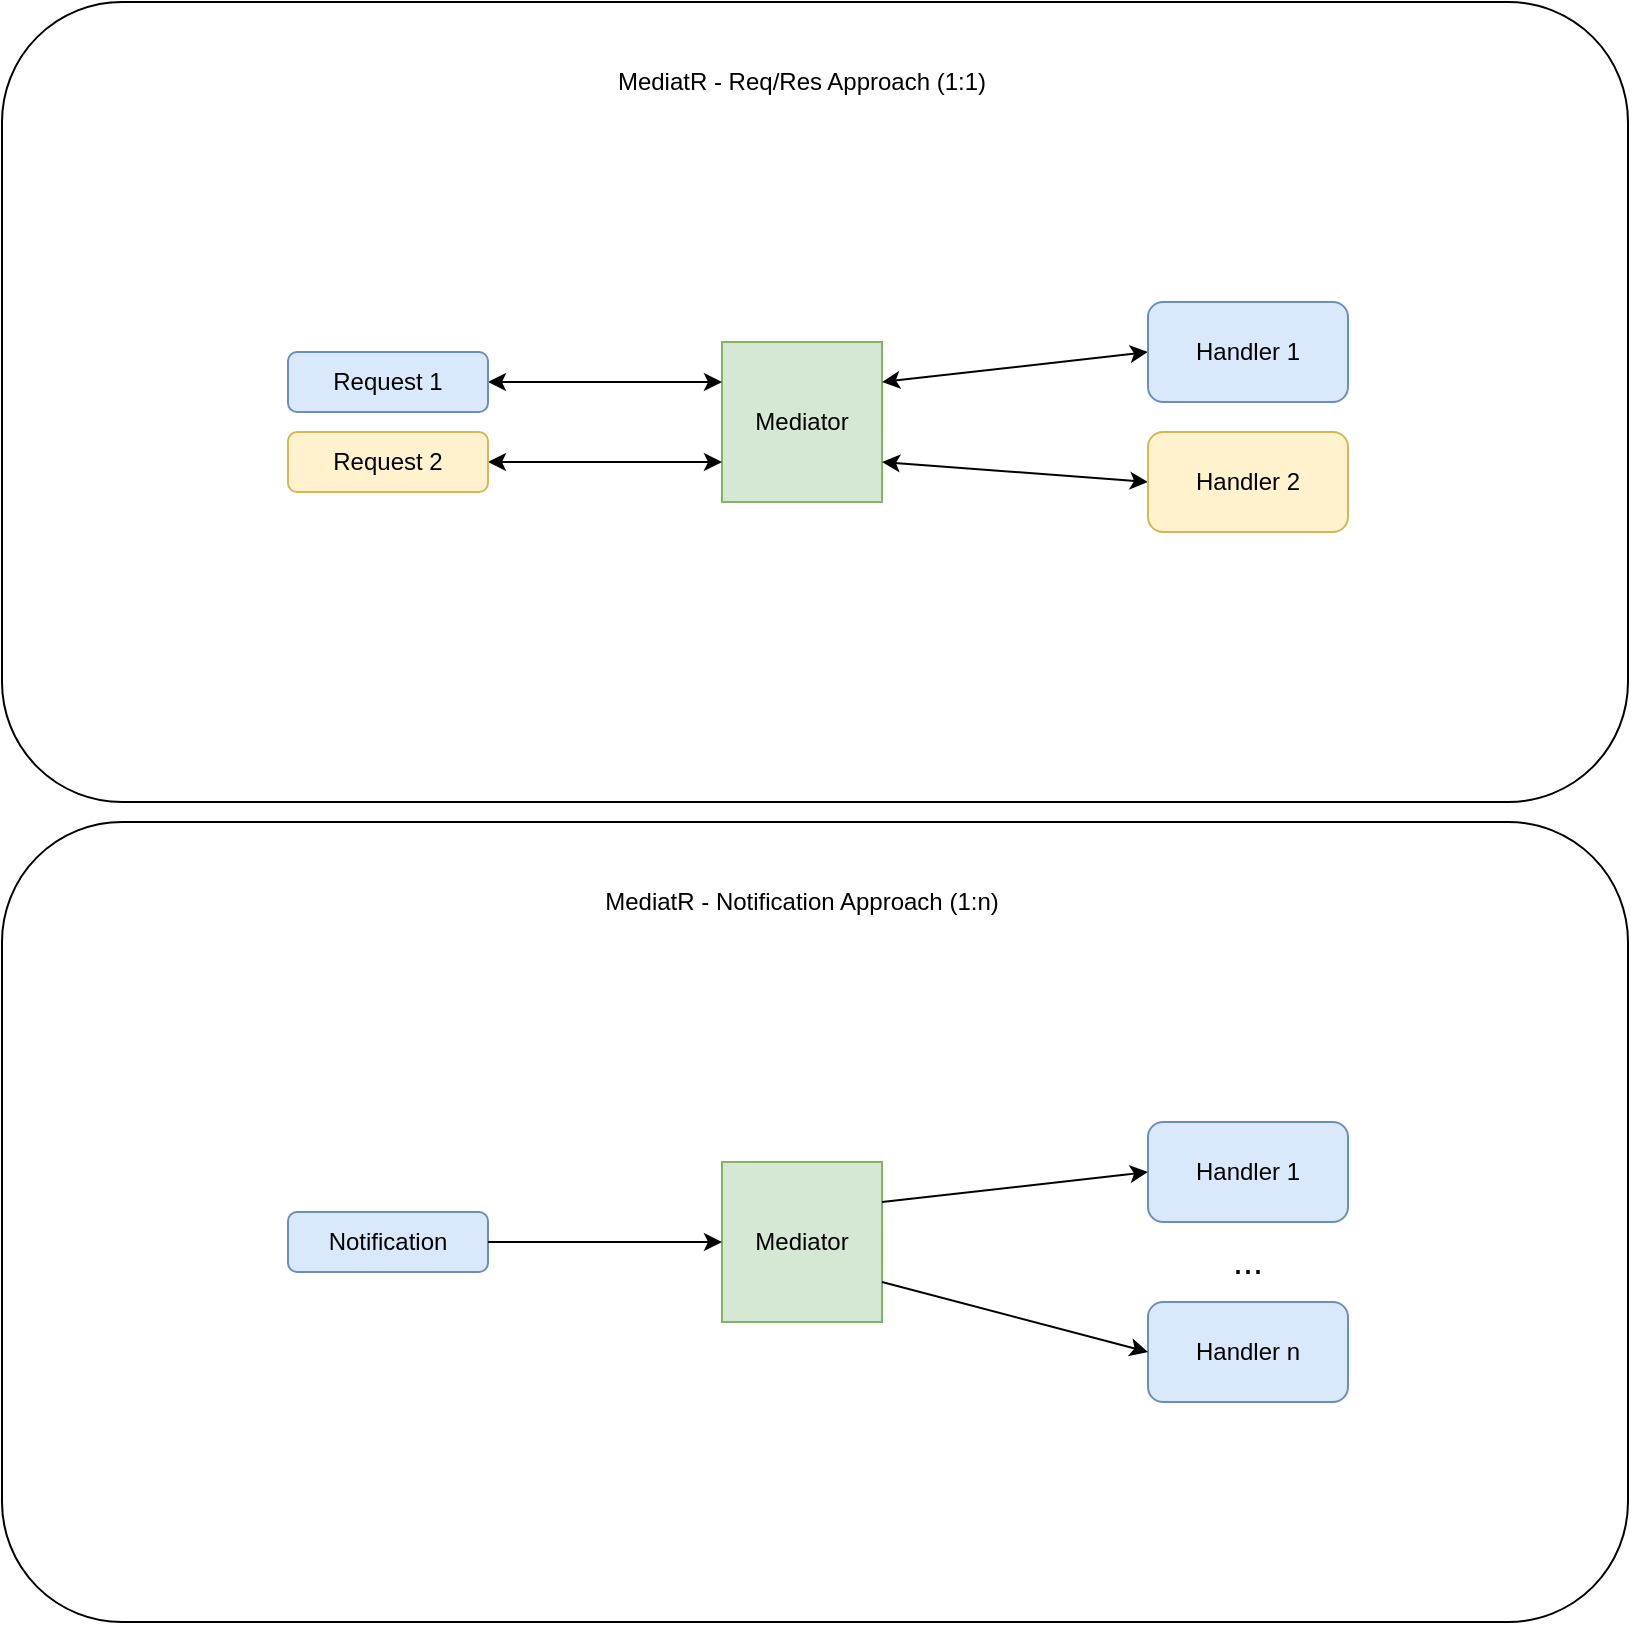<mxfile version="12.1.0" type="device" pages="3"><diagram id="bJaqmxVpxaa1HvFQX0fY" name="MediatR"><mxGraphModel dx="1072" dy="912" grid="1" gridSize="10" guides="1" tooltips="1" connect="1" arrows="1" fold="1" page="1" pageScale="1" pageWidth="827" pageHeight="1169" math="0" shadow="0"><root><mxCell id="PgcJBR5GSu4EmQ-87XU2-0"/><mxCell id="PgcJBR5GSu4EmQ-87XU2-1" parent="PgcJBR5GSu4EmQ-87XU2-0"/><mxCell id="CV_LKUF0H7SwWj8OFHlJ-0" value="" style="rounded=1;whiteSpace=wrap;html=1;" parent="PgcJBR5GSu4EmQ-87XU2-1" vertex="1"><mxGeometry x="7" y="10" width="813" height="400" as="geometry"/></mxCell><mxCell id="CV_LKUF0H7SwWj8OFHlJ-5" value="MediatR - Req/Res Approach (1:1)" style="text;html=1;strokeColor=none;fillColor=none;align=center;verticalAlign=middle;whiteSpace=wrap;rounded=0;" parent="PgcJBR5GSu4EmQ-87XU2-1" vertex="1"><mxGeometry x="227" y="40" width="360" height="20" as="geometry"/></mxCell><mxCell id="CV_LKUF0H7SwWj8OFHlJ-6" value="Mediator" style="whiteSpace=wrap;html=1;aspect=fixed;fillColor=#d5e8d4;strokeColor=#82b366;" parent="PgcJBR5GSu4EmQ-87XU2-1" vertex="1"><mxGeometry x="367" y="180" width="80" height="80" as="geometry"/></mxCell><mxCell id="CV_LKUF0H7SwWj8OFHlJ-7" value="" style="endArrow=classic;startArrow=classic;html=1;exitX=1;exitY=0.5;exitDx=0;exitDy=0;entryX=0;entryY=0.25;entryDx=0;entryDy=0;" parent="PgcJBR5GSu4EmQ-87XU2-1" source="CV_LKUF0H7SwWj8OFHlJ-14" target="CV_LKUF0H7SwWj8OFHlJ-6" edge="1"><mxGeometry width="50" height="50" relative="1" as="geometry"><mxPoint x="307" y="130" as="sourcePoint"/><mxPoint x="417" y="80" as="targetPoint"/></mxGeometry></mxCell><mxCell id="CV_LKUF0H7SwWj8OFHlJ-8" value="" style="endArrow=classic;startArrow=classic;html=1;exitX=1;exitY=0.5;exitDx=0;exitDy=0;entryX=0;entryY=0.75;entryDx=0;entryDy=0;" parent="PgcJBR5GSu4EmQ-87XU2-1" source="CV_LKUF0H7SwWj8OFHlJ-13" target="CV_LKUF0H7SwWj8OFHlJ-6" edge="1"><mxGeometry width="50" height="50" relative="1" as="geometry"><mxPoint x="307" y="280" as="sourcePoint"/><mxPoint x="377" y="190" as="targetPoint"/></mxGeometry></mxCell><mxCell id="CV_LKUF0H7SwWj8OFHlJ-9" value="" style="endArrow=classic;startArrow=classic;html=1;exitX=0;exitY=0.5;exitDx=0;exitDy=0;entryX=1;entryY=0.25;entryDx=0;entryDy=0;" parent="PgcJBR5GSu4EmQ-87XU2-1" source="CV_LKUF0H7SwWj8OFHlJ-16" target="CV_LKUF0H7SwWj8OFHlJ-6" edge="1"><mxGeometry width="50" height="50" relative="1" as="geometry"><mxPoint x="507" y="130" as="sourcePoint"/><mxPoint x="377" y="230" as="targetPoint"/></mxGeometry></mxCell><mxCell id="CV_LKUF0H7SwWj8OFHlJ-10" value="" style="endArrow=classic;startArrow=classic;html=1;exitX=1;exitY=0.75;exitDx=0;exitDy=0;entryX=0;entryY=0.5;entryDx=0;entryDy=0;" parent="PgcJBR5GSu4EmQ-87XU2-1" source="CV_LKUF0H7SwWj8OFHlJ-6" target="CV_LKUF0H7SwWj8OFHlJ-17" edge="1"><mxGeometry width="50" height="50" relative="1" as="geometry"><mxPoint x="327" y="150" as="sourcePoint"/><mxPoint x="507" y="280" as="targetPoint"/></mxGeometry></mxCell><mxCell id="CV_LKUF0H7SwWj8OFHlJ-13" value="Request 2" style="rounded=1;whiteSpace=wrap;html=1;fillColor=#fff2cc;strokeColor=#d6b656;" parent="PgcJBR5GSu4EmQ-87XU2-1" vertex="1"><mxGeometry x="150" y="225" width="100" height="30" as="geometry"/></mxCell><mxCell id="CV_LKUF0H7SwWj8OFHlJ-14" value="Request 1" style="rounded=1;whiteSpace=wrap;html=1;fillColor=#dae8fc;strokeColor=#6c8ebf;" parent="PgcJBR5GSu4EmQ-87XU2-1" vertex="1"><mxGeometry x="150" y="185" width="100" height="30" as="geometry"/></mxCell><mxCell id="CV_LKUF0H7SwWj8OFHlJ-16" value="Handler 1" style="rounded=1;whiteSpace=wrap;html=1;fillColor=#dae8fc;strokeColor=#6c8ebf;" parent="PgcJBR5GSu4EmQ-87XU2-1" vertex="1"><mxGeometry x="580" y="160" width="100" height="50" as="geometry"/></mxCell><mxCell id="CV_LKUF0H7SwWj8OFHlJ-17" value="Handler 2" style="rounded=1;whiteSpace=wrap;html=1;fillColor=#fff2cc;strokeColor=#d6b656;" parent="PgcJBR5GSu4EmQ-87XU2-1" vertex="1"><mxGeometry x="580" y="225" width="100" height="50" as="geometry"/></mxCell><mxCell id="CV_LKUF0H7SwWj8OFHlJ-18" value="" style="rounded=1;whiteSpace=wrap;html=1;" parent="PgcJBR5GSu4EmQ-87XU2-1" vertex="1"><mxGeometry x="7" y="420" width="813" height="400" as="geometry"/></mxCell><mxCell id="CV_LKUF0H7SwWj8OFHlJ-19" value="MediatR - Notification Approach (1:n)" style="text;html=1;strokeColor=none;fillColor=none;align=center;verticalAlign=middle;whiteSpace=wrap;rounded=0;" parent="PgcJBR5GSu4EmQ-87XU2-1" vertex="1"><mxGeometry x="227" y="450" width="360" height="20" as="geometry"/></mxCell><mxCell id="CV_LKUF0H7SwWj8OFHlJ-20" value="Mediator" style="whiteSpace=wrap;html=1;aspect=fixed;fillColor=#d5e8d4;strokeColor=#82b366;" parent="PgcJBR5GSu4EmQ-87XU2-1" vertex="1"><mxGeometry x="367" y="590" width="80" height="80" as="geometry"/></mxCell><mxCell id="CV_LKUF0H7SwWj8OFHlJ-26" value="Notification" style="rounded=1;whiteSpace=wrap;html=1;fillColor=#dae8fc;strokeColor=#6c8ebf;" parent="PgcJBR5GSu4EmQ-87XU2-1" vertex="1"><mxGeometry x="150" y="615" width="100" height="30" as="geometry"/></mxCell><mxCell id="CV_LKUF0H7SwWj8OFHlJ-27" value="Handler 1" style="rounded=1;whiteSpace=wrap;html=1;fillColor=#dae8fc;strokeColor=#6c8ebf;" parent="PgcJBR5GSu4EmQ-87XU2-1" vertex="1"><mxGeometry x="580" y="570" width="100" height="50" as="geometry"/></mxCell><mxCell id="CV_LKUF0H7SwWj8OFHlJ-29" value="" style="endArrow=classic;html=1;exitX=1;exitY=0.5;exitDx=0;exitDy=0;" parent="PgcJBR5GSu4EmQ-87XU2-1" source="CV_LKUF0H7SwWj8OFHlJ-26" target="CV_LKUF0H7SwWj8OFHlJ-20" edge="1"><mxGeometry width="50" height="50" relative="1" as="geometry"><mxPoint x="320" y="770" as="sourcePoint"/><mxPoint x="370" y="720" as="targetPoint"/></mxGeometry></mxCell><mxCell id="CV_LKUF0H7SwWj8OFHlJ-30" value="Handler n" style="rounded=1;whiteSpace=wrap;html=1;fillColor=#dae8fc;strokeColor=#6c8ebf;" parent="PgcJBR5GSu4EmQ-87XU2-1" vertex="1"><mxGeometry x="580" y="660" width="100" height="50" as="geometry"/></mxCell><mxCell id="CV_LKUF0H7SwWj8OFHlJ-31" value="" style="endArrow=classic;html=1;exitX=1;exitY=0.25;exitDx=0;exitDy=0;entryX=0;entryY=0.5;entryDx=0;entryDy=0;" parent="PgcJBR5GSu4EmQ-87XU2-1" source="CV_LKUF0H7SwWj8OFHlJ-20" target="CV_LKUF0H7SwWj8OFHlJ-27" edge="1"><mxGeometry width="50" height="50" relative="1" as="geometry"><mxPoint x="500" y="630" as="sourcePoint"/><mxPoint x="550" y="580" as="targetPoint"/></mxGeometry></mxCell><mxCell id="CV_LKUF0H7SwWj8OFHlJ-32" value="" style="endArrow=classic;html=1;exitX=1;exitY=0.75;exitDx=0;exitDy=0;entryX=0;entryY=0.5;entryDx=0;entryDy=0;" parent="PgcJBR5GSu4EmQ-87XU2-1" source="CV_LKUF0H7SwWj8OFHlJ-20" target="CV_LKUF0H7SwWj8OFHlJ-30" edge="1"><mxGeometry width="50" height="50" relative="1" as="geometry"><mxPoint x="510" y="730" as="sourcePoint"/><mxPoint x="560" y="680" as="targetPoint"/></mxGeometry></mxCell><mxCell id="CV_LKUF0H7SwWj8OFHlJ-33" value="..." style="text;html=1;strokeColor=none;fillColor=none;align=center;verticalAlign=middle;whiteSpace=wrap;rounded=0;direction=west;fontSize=18;" parent="PgcJBR5GSu4EmQ-87XU2-1" vertex="1"><mxGeometry x="610" y="630" width="40" height="20" as="geometry"/></mxCell></root></mxGraphModel></diagram><diagram id="6sz9748wgbkMnslXgsjj" name="CQRS"><mxGraphModel dx="1072" dy="912" grid="1" gridSize="10" guides="1" tooltips="1" connect="1" arrows="1" fold="1" page="1" pageScale="1" pageWidth="850" pageHeight="1100" math="0" shadow="0"><root><mxCell id="8OegD9gZMU4HjzrAsJLX-0"/><mxCell id="8OegD9gZMU4HjzrAsJLX-1" parent="8OegD9gZMU4HjzrAsJLX-0"/><mxCell id="51HFIcuTteUyWyMBHi11-9" value="Controller" style="rounded=0;whiteSpace=wrap;html=1;fontSize=12;labelPosition=center;verticalLabelPosition=top;align=center;verticalAlign=bottom;" parent="8OegD9gZMU4HjzrAsJLX-1" vertex="1"><mxGeometry x="60" y="550" width="430" height="220" as="geometry"/></mxCell><mxCell id="8OegD9gZMU4HjzrAsJLX-4" value="Application" style="whiteSpace=wrap;html=1;aspect=fixed;labelPosition=center;verticalLabelPosition=top;align=center;verticalAlign=bottom;fontSize=14;" parent="8OegD9gZMU4HjzrAsJLX-1" vertex="1"><mxGeometry x="260" y="100" width="340" height="340" as="geometry"/></mxCell><mxCell id="8OegD9gZMU4HjzrAsJLX-5" value="DB" style="shape=cylinder;whiteSpace=wrap;html=1;boundedLbl=1;backgroundOutline=1;fillColor=#dae8fc;strokeColor=#6c8ebf;" parent="8OegD9gZMU4HjzrAsJLX-1" vertex="1"><mxGeometry x="720" y="200" width="60" height="120" as="geometry"/></mxCell><mxCell id="8OegD9gZMU4HjzrAsJLX-6" value="Domain" style="rounded=0;whiteSpace=wrap;html=1;labelPosition=center;verticalLabelPosition=top;align=center;verticalAlign=bottom;fillColor=#d5e8d4;strokeColor=#82b366;fontSize=14;" parent="8OegD9gZMU4HjzrAsJLX-1" vertex="1"><mxGeometry x="280" y="130" width="120" height="280" as="geometry"/></mxCell><mxCell id="8OegD9gZMU4HjzrAsJLX-7" value="DAL" style="rounded=0;whiteSpace=wrap;html=1;fillColor=#dae8fc;strokeColor=#6c8ebf;" parent="8OegD9gZMU4HjzrAsJLX-1" vertex="1"><mxGeometry x="440" y="300" width="120" height="60" as="geometry"/></mxCell><mxCell id="8OegD9gZMU4HjzrAsJLX-11" value="" style="endArrow=classic;html=1;exitX=1;exitY=0.5;exitDx=0;exitDy=0;entryX=0;entryY=0.5;entryDx=0;entryDy=0;" parent="8OegD9gZMU4HjzrAsJLX-1" source="8OegD9gZMU4HjzrAsJLX-7" target="8OegD9gZMU4HjzrAsJLX-5" edge="1"><mxGeometry width="50" height="50" relative="1" as="geometry"><mxPoint x="600" y="305" as="sourcePoint"/><mxPoint x="650" y="255" as="targetPoint"/></mxGeometry></mxCell><mxCell id="h5KNiIyJ8UD_Mw8keYyh-1" value="Controller" style="rounded=0;whiteSpace=wrap;html=1;fillColor=#ffe6cc;strokeColor=#d79b00;labelPosition=center;verticalLabelPosition=top;align=center;verticalAlign=bottom;fontSize=14;" parent="8OegD9gZMU4HjzrAsJLX-1" vertex="1"><mxGeometry x="20" y="185" width="120" height="170" as="geometry"/></mxCell><mxCell id="h5KNiIyJ8UD_Mw8keYyh-2" value="GET" style="text;html=1;strokeColor=none;fillColor=none;align=center;verticalAlign=middle;whiteSpace=wrap;rounded=0;" parent="8OegD9gZMU4HjzrAsJLX-1" vertex="1"><mxGeometry x="60" y="200" width="40" height="20" as="geometry"/></mxCell><mxCell id="h5KNiIyJ8UD_Mw8keYyh-3" value="HEAD" style="text;html=1;strokeColor=none;fillColor=none;align=center;verticalAlign=middle;whiteSpace=wrap;rounded=0;" parent="8OegD9gZMU4HjzrAsJLX-1" vertex="1"><mxGeometry x="60" y="230" width="40" height="20" as="geometry"/></mxCell><mxCell id="h5KNiIyJ8UD_Mw8keYyh-4" value="POST" style="text;html=1;strokeColor=none;fillColor=none;align=center;verticalAlign=middle;whiteSpace=wrap;rounded=0;" parent="8OegD9gZMU4HjzrAsJLX-1" vertex="1"><mxGeometry x="60" y="280" width="40" height="20" as="geometry"/></mxCell><mxCell id="h5KNiIyJ8UD_Mw8keYyh-5" value="PUT" style="text;html=1;strokeColor=none;fillColor=none;align=center;verticalAlign=middle;whiteSpace=wrap;rounded=0;" parent="8OegD9gZMU4HjzrAsJLX-1" vertex="1"><mxGeometry x="60" y="300" width="40" height="20" as="geometry"/></mxCell><mxCell id="h5KNiIyJ8UD_Mw8keYyh-6" value="DELETE" style="text;html=1;strokeColor=none;fillColor=none;align=center;verticalAlign=middle;whiteSpace=wrap;rounded=0;direction=west;" parent="8OegD9gZMU4HjzrAsJLX-1" vertex="1"><mxGeometry x="60" y="320" width="40" height="20" as="geometry"/></mxCell><mxCell id="h5KNiIyJ8UD_Mw8keYyh-10" value="" style="endArrow=none;html=1;exitX=0;exitY=0.5;exitDx=0;exitDy=0;entryX=0;entryY=0.5;entryDx=0;entryDy=0;" parent="8OegD9gZMU4HjzrAsJLX-1" source="h5KNiIyJ8UD_Mw8keYyh-1" target="8OegD9gZMU4HjzrAsJLX-4" edge="1"><mxGeometry width="50" height="50" relative="1" as="geometry"><mxPoint x="60" y="290" as="sourcePoint"/><mxPoint x="110" y="240" as="targetPoint"/></mxGeometry></mxCell><mxCell id="h5KNiIyJ8UD_Mw8keYyh-11" value="Query" style="text;html=1;strokeColor=none;fillColor=none;align=center;verticalAlign=middle;whiteSpace=wrap;rounded=0;fontSize=16;" parent="8OegD9gZMU4HjzrAsJLX-1" vertex="1"><mxGeometry x="180" y="215" width="40" height="20" as="geometry"/></mxCell><mxCell id="h5KNiIyJ8UD_Mw8keYyh-12" value="Command" style="text;html=1;strokeColor=none;fillColor=none;align=center;verticalAlign=middle;whiteSpace=wrap;rounded=0;fontSize=16;" parent="8OegD9gZMU4HjzrAsJLX-1" vertex="1"><mxGeometry x="180" y="305" width="40" height="20" as="geometry"/></mxCell><mxCell id="h5KNiIyJ8UD_Mw8keYyh-13" value="Query&lt;br&gt;model" style="rounded=0;whiteSpace=wrap;html=1;fontSize=16;" parent="8OegD9gZMU4HjzrAsJLX-1" vertex="1"><mxGeometry x="290" y="160" width="100" height="60" as="geometry"/></mxCell><mxCell id="h5KNiIyJ8UD_Mw8keYyh-14" value="Command&lt;br&gt;model" style="rounded=0;whiteSpace=wrap;html=1;fontSize=16;" parent="8OegD9gZMU4HjzrAsJLX-1" vertex="1"><mxGeometry x="290" y="300" width="100" height="60" as="geometry"/></mxCell><mxCell id="h5KNiIyJ8UD_Mw8keYyh-15" value="Quering&lt;br&gt;DAL" style="rounded=0;whiteSpace=wrap;html=1;fillColor=#dae8fc;strokeColor=#6c8ebf;" parent="8OegD9gZMU4HjzrAsJLX-1" vertex="1"><mxGeometry x="440" y="160" width="120" height="60" as="geometry"/></mxCell><mxCell id="h5KNiIyJ8UD_Mw8keYyh-18" value="" style="endArrow=classic;html=1;fontSize=14;" parent="8OegD9gZMU4HjzrAsJLX-1" edge="1"><mxGeometry width="50" height="50" relative="1" as="geometry"><mxPoint x="160" y="260" as="sourcePoint"/><mxPoint x="160" y="190" as="targetPoint"/></mxGeometry></mxCell><mxCell id="h5KNiIyJ8UD_Mw8keYyh-19" value="" style="endArrow=classic;html=1;fontSize=14;" parent="8OegD9gZMU4HjzrAsJLX-1" edge="1"><mxGeometry width="50" height="50" relative="1" as="geometry"><mxPoint x="160" y="280" as="sourcePoint"/><mxPoint x="160" y="350" as="targetPoint"/></mxGeometry></mxCell><mxCell id="h5KNiIyJ8UD_Mw8keYyh-20" value="" style="endArrow=classic;html=1;fontSize=14;exitX=1;exitY=0.25;exitDx=0;exitDy=0;entryX=0;entryY=0.383;entryDx=0;entryDy=0;entryPerimeter=0;" parent="8OegD9gZMU4HjzrAsJLX-1" source="h5KNiIyJ8UD_Mw8keYyh-1" target="h5KNiIyJ8UD_Mw8keYyh-13" edge="1"><mxGeometry width="50" height="50" relative="1" as="geometry"><mxPoint x="140" y="100" as="sourcePoint"/><mxPoint x="190" y="50" as="targetPoint"/></mxGeometry></mxCell><mxCell id="h5KNiIyJ8UD_Mw8keYyh-21" value="" style="endArrow=classic;html=1;fontSize=14;exitX=1;exitY=0.75;exitDx=0;exitDy=0;entryX=0;entryY=0.75;entryDx=0;entryDy=0;" parent="8OegD9gZMU4HjzrAsJLX-1" source="h5KNiIyJ8UD_Mw8keYyh-1" target="h5KNiIyJ8UD_Mw8keYyh-14" edge="1"><mxGeometry width="50" height="50" relative="1" as="geometry"><mxPoint x="170" y="440" as="sourcePoint"/><mxPoint x="220" y="390" as="targetPoint"/></mxGeometry></mxCell><mxCell id="h5KNiIyJ8UD_Mw8keYyh-22" value="" style="endArrow=classic;html=1;fontSize=14;exitX=1;exitY=0.5;exitDx=0;exitDy=0;entryX=0;entryY=0.5;entryDx=0;entryDy=0;" parent="8OegD9gZMU4HjzrAsJLX-1" source="h5KNiIyJ8UD_Mw8keYyh-13" target="h5KNiIyJ8UD_Mw8keYyh-15" edge="1"><mxGeometry width="50" height="50" relative="1" as="geometry"><mxPoint x="430" y="270" as="sourcePoint"/><mxPoint x="480" y="220" as="targetPoint"/></mxGeometry></mxCell><mxCell id="h5KNiIyJ8UD_Mw8keYyh-24" value="" style="endArrow=classic;html=1;fontSize=14;exitX=1;exitY=0.5;exitDx=0;exitDy=0;entryX=0;entryY=0.5;entryDx=0;entryDy=0;" parent="8OegD9gZMU4HjzrAsJLX-1" source="h5KNiIyJ8UD_Mw8keYyh-14" target="8OegD9gZMU4HjzrAsJLX-7" edge="1"><mxGeometry width="50" height="50" relative="1" as="geometry"><mxPoint x="490" y="620" as="sourcePoint"/><mxPoint x="540" y="570" as="targetPoint"/></mxGeometry></mxCell><mxCell id="h5KNiIyJ8UD_Mw8keYyh-25" value="could be read only" style="endArrow=classic;html=1;fontSize=12;exitX=1;exitY=0.5;exitDx=0;exitDy=0;" parent="8OegD9gZMU4HjzrAsJLX-1" source="h5KNiIyJ8UD_Mw8keYyh-15" edge="1"><mxGeometry width="50" height="50" relative="1" as="geometry"><mxPoint x="600" y="240" as="sourcePoint"/><mxPoint x="720" y="260" as="targetPoint"/></mxGeometry></mxCell><mxCell id="h5KNiIyJ8UD_Mw8keYyh-26" value="WebApi with CQRS" style="text;html=1;strokeColor=none;fillColor=none;align=center;verticalAlign=middle;whiteSpace=wrap;rounded=0;fontSize=18;" parent="8OegD9gZMU4HjzrAsJLX-1" vertex="1"><mxGeometry y="20" width="840" height="20" as="geometry"/></mxCell><mxCell id="h5KNiIyJ8UD_Mw8keYyh-27" value="POST" style="text;html=1;strokeColor=none;fillColor=none;align=center;verticalAlign=middle;whiteSpace=wrap;rounded=0;fontSize=18;" parent="8OegD9gZMU4HjzrAsJLX-1" vertex="1"><mxGeometry x="80" y="685" width="40" height="20" as="geometry"/></mxCell><mxCell id="h5KNiIyJ8UD_Mw8keYyh-30" value="GET" style="text;html=1;strokeColor=none;fillColor=none;align=center;verticalAlign=middle;whiteSpace=wrap;rounded=0;fontSize=18;" parent="8OegD9gZMU4HjzrAsJLX-1" vertex="1"><mxGeometry x="80" y="635" width="40" height="20" as="geometry"/></mxCell><mxCell id="h5KNiIyJ8UD_Mw8keYyh-38" style="edgeStyle=orthogonalEdgeStyle;rounded=0;orthogonalLoop=1;jettySize=auto;html=1;entryX=0;entryY=0.75;entryDx=0;entryDy=0;fontSize=18;" parent="8OegD9gZMU4HjzrAsJLX-1" source="h5KNiIyJ8UD_Mw8keYyh-32" target="h5KNiIyJ8UD_Mw8keYyh-37" edge="1"><mxGeometry relative="1" as="geometry"/></mxCell><mxCell id="h5KNiIyJ8UD_Mw8keYyh-32" value="Command" style="text;html=1;strokeColor=none;fillColor=none;align=center;verticalAlign=middle;whiteSpace=wrap;rounded=0;fontSize=18;" parent="8OegD9gZMU4HjzrAsJLX-1" vertex="1"><mxGeometry x="200" y="685" width="110" height="20" as="geometry"/></mxCell><mxCell id="h5KNiIyJ8UD_Mw8keYyh-34" value="" style="endArrow=classic;html=1;fontSize=18;" parent="8OegD9gZMU4HjzrAsJLX-1" edge="1"><mxGeometry width="50" height="50" relative="1" as="geometry"><mxPoint x="130" y="645" as="sourcePoint"/><mxPoint x="200" y="645" as="targetPoint"/></mxGeometry></mxCell><mxCell id="h5KNiIyJ8UD_Mw8keYyh-35" value="" style="endArrow=classic;html=1;fontSize=18;" parent="8OegD9gZMU4HjzrAsJLX-1" edge="1"><mxGeometry width="50" height="50" relative="1" as="geometry"><mxPoint x="130" y="694" as="sourcePoint"/><mxPoint x="200" y="694" as="targetPoint"/></mxGeometry></mxCell><mxCell id="51HFIcuTteUyWyMBHi11-2" style="edgeStyle=orthogonalEdgeStyle;rounded=0;orthogonalLoop=1;jettySize=auto;html=1;fontSize=18;exitX=1;exitY=0.25;exitDx=0;exitDy=0;" parent="8OegD9gZMU4HjzrAsJLX-1" source="h5KNiIyJ8UD_Mw8keYyh-37" target="51HFIcuTteUyWyMBHi11-0" edge="1"><mxGeometry relative="1" as="geometry"/></mxCell><mxCell id="51HFIcuTteUyWyMBHi11-3" style="edgeStyle=orthogonalEdgeStyle;rounded=0;orthogonalLoop=1;jettySize=auto;html=1;fontSize=18;exitX=1;exitY=0.75;exitDx=0;exitDy=0;" parent="8OegD9gZMU4HjzrAsJLX-1" source="h5KNiIyJ8UD_Mw8keYyh-37" target="51HFIcuTteUyWyMBHi11-1" edge="1"><mxGeometry relative="1" as="geometry"/></mxCell><mxCell id="h5KNiIyJ8UD_Mw8keYyh-37" value="Mediator" style="whiteSpace=wrap;html=1;aspect=fixed;fontSize=18;fillColor=#d5e8d4;strokeColor=#82b366;" parent="8OegD9gZMU4HjzrAsJLX-1" vertex="1"><mxGeometry x="390" y="625" width="80" height="80" as="geometry"/></mxCell><mxCell id="h5KNiIyJ8UD_Mw8keYyh-43" style="edgeStyle=orthogonalEdgeStyle;rounded=0;orthogonalLoop=1;jettySize=auto;html=1;entryX=0;entryY=0.25;entryDx=0;entryDy=0;fontSize=18;" parent="8OegD9gZMU4HjzrAsJLX-1" source="h5KNiIyJ8UD_Mw8keYyh-40" target="h5KNiIyJ8UD_Mw8keYyh-37" edge="1"><mxGeometry relative="1" as="geometry"/></mxCell><mxCell id="h5KNiIyJ8UD_Mw8keYyh-40" value="Query" style="text;html=1;strokeColor=none;fillColor=none;align=center;verticalAlign=middle;whiteSpace=wrap;rounded=0;fontSize=18;" parent="8OegD9gZMU4HjzrAsJLX-1" vertex="1"><mxGeometry x="200" y="635" width="110" height="20" as="geometry"/></mxCell><mxCell id="51HFIcuTteUyWyMBHi11-0" value="Query Handler" style="rounded=0;whiteSpace=wrap;html=1;fontSize=18;" parent="8OegD9gZMU4HjzrAsJLX-1" vertex="1"><mxGeometry x="550" y="610" width="170" height="30" as="geometry"/></mxCell><mxCell id="51HFIcuTteUyWyMBHi11-1" value="Command Handler" style="rounded=0;whiteSpace=wrap;html=1;fontSize=18;" parent="8OegD9gZMU4HjzrAsJLX-1" vertex="1"><mxGeometry x="550" y="685" width="170" height="30" as="geometry"/></mxCell><mxCell id="51HFIcuTteUyWyMBHi11-6" value="&lt;h1 style=&quot;font-size: 12px&quot;&gt;&lt;span style=&quot;font-weight: normal&quot;&gt;- The controller does not need to know about the services needed for the handlers&lt;/span&gt;&lt;/h1&gt;&lt;h1 style=&quot;font-size: 12px&quot;&gt;&lt;span style=&quot;font-weight: normal&quot;&gt;- Services are now injected in the handlers&lt;/span&gt;&lt;br&gt;&lt;/h1&gt;&lt;div&gt;&lt;span style=&quot;font-weight: normal&quot;&gt;- The services for query can be different from the services of the command&lt;/span&gt;&lt;/div&gt;" style="text;html=1;strokeColor=none;fillColor=none;spacing=5;spacingTop=-20;whiteSpace=wrap;overflow=hidden;rounded=0;fontSize=12;" parent="8OegD9gZMU4HjzrAsJLX-1" vertex="1"><mxGeometry x="285" y="790" width="310" height="90" as="geometry"/></mxCell><mxCell id="51HFIcuTteUyWyMBHi11-7" value="Services injected" style="endArrow=classic;html=1;fontSize=12;entryX=0.75;entryY=0;entryDx=0;entryDy=0;" parent="8OegD9gZMU4HjzrAsJLX-1" target="51HFIcuTteUyWyMBHi11-0" edge="1"><mxGeometry width="50" height="50" relative="1" as="geometry"><mxPoint x="720" y="530" as="sourcePoint"/><mxPoint x="760" y="480" as="targetPoint"/></mxGeometry></mxCell><mxCell id="51HFIcuTteUyWyMBHi11-8" value="Services injected" style="endArrow=classic;html=1;fontSize=12;entryX=0.75;entryY=1;entryDx=0;entryDy=0;" parent="8OegD9gZMU4HjzrAsJLX-1" target="51HFIcuTteUyWyMBHi11-1" edge="1"><mxGeometry width="50" height="50" relative="1" as="geometry"><mxPoint x="720" y="790" as="sourcePoint"/><mxPoint x="687.5" y="620" as="targetPoint"/></mxGeometry></mxCell></root></mxGraphModel></diagram><diagram id="JlMW0HhNt6Jbk0C725f7" name="Pipeline Behaviors"><mxGraphModel dx="1072" dy="912" grid="1" gridSize="10" guides="1" tooltips="1" connect="1" arrows="1" fold="1" page="1" pageScale="1" pageWidth="850" pageHeight="1100" math="0" shadow="0"><root><mxCell id="hC4uAcQk-Cs7AxsPitIb-0"/><mxCell id="hC4uAcQk-Cs7AxsPitIb-1" parent="hC4uAcQk-Cs7AxsPitIb-0"/><mxCell id="XzyfGJlQLAaTsWkiOyCy-0" value="MediatR Pipeline" style="rounded=1;whiteSpace=wrap;html=1;labelPosition=center;verticalLabelPosition=top;align=center;verticalAlign=bottom;fontSize=16;" parent="hC4uAcQk-Cs7AxsPitIb-1" vertex="1"><mxGeometry x="7" y="30" width="813" height="421" as="geometry"/></mxCell><mxCell id="XzyfGJlQLAaTsWkiOyCy-1" value="Actor" style="shape=umlActor;verticalLabelPosition=bottom;labelBackgroundColor=#ffffff;verticalAlign=top;html=1;outlineConnect=0;" parent="hC4uAcQk-Cs7AxsPitIb-1" vertex="1"><mxGeometry x="50" y="200" width="30" height="60" as="geometry"/></mxCell><mxCell id="XzyfGJlQLAaTsWkiOyCy-2" value="" style="rounded=0;whiteSpace=wrap;html=1;fillColor=#dae8fc;strokeColor=#6c8ebf;" parent="hC4uAcQk-Cs7AxsPitIb-1" vertex="1"><mxGeometry x="170" y="80" width="140" height="310" as="geometry"/></mxCell><mxCell id="XzyfGJlQLAaTsWkiOyCy-3" value="Pre" style="rounded=1;whiteSpace=wrap;html=1;fillColor=#fff2cc;strokeColor=#d6b656;" parent="hC4uAcQk-Cs7AxsPitIb-1" vertex="1"><mxGeometry x="185" y="110" width="110" height="50" as="geometry"/></mxCell><mxCell id="XzyfGJlQLAaTsWkiOyCy-4" value="next ()" style="rounded=1;whiteSpace=wrap;html=1;fillColor=#d5e8d4;strokeColor=#82b366;" parent="hC4uAcQk-Cs7AxsPitIb-1" vertex="1"><mxGeometry x="185" y="205" width="110" height="50" as="geometry"/></mxCell><mxCell id="XzyfGJlQLAaTsWkiOyCy-5" value="Post" style="rounded=1;whiteSpace=wrap;html=1;fillColor=#f8cecc;strokeColor=#b85450;" parent="hC4uAcQk-Cs7AxsPitIb-1" vertex="1"><mxGeometry x="185" y="300" width="110" height="50" as="geometry"/></mxCell><mxCell id="XzyfGJlQLAaTsWkiOyCy-6" value="Request" style="endArrow=classic;html=1;exitX=1;exitY=0.333;exitDx=0;exitDy=0;exitPerimeter=0;entryX=0;entryY=0.5;entryDx=0;entryDy=0;" parent="hC4uAcQk-Cs7AxsPitIb-1" source="XzyfGJlQLAaTsWkiOyCy-1" target="XzyfGJlQLAaTsWkiOyCy-3" edge="1"><mxGeometry width="50" height="50" relative="1" as="geometry"><mxPoint x="90" y="260" as="sourcePoint"/><mxPoint x="140" y="210" as="targetPoint"/></mxGeometry></mxCell><mxCell id="XzyfGJlQLAaTsWkiOyCy-7" value="" style="endArrow=classic;html=1;exitX=0.5;exitY=1;exitDx=0;exitDy=0;entryX=0.5;entryY=0;entryDx=0;entryDy=0;" parent="hC4uAcQk-Cs7AxsPitIb-1" source="XzyfGJlQLAaTsWkiOyCy-3" target="XzyfGJlQLAaTsWkiOyCy-4" edge="1"><mxGeometry width="50" height="50" relative="1" as="geometry"><mxPoint x="380" y="160" as="sourcePoint"/><mxPoint x="430" y="110" as="targetPoint"/></mxGeometry></mxCell><mxCell id="XzyfGJlQLAaTsWkiOyCy-8" value="Logic&lt;br&gt;(Handler)" style="rounded=0;whiteSpace=wrap;html=1;fillColor=#d5e8d4;strokeColor=#82b366;" parent="hC4uAcQk-Cs7AxsPitIb-1" vertex="1"><mxGeometry x="400" y="205" width="120" height="50" as="geometry"/></mxCell><mxCell id="XzyfGJlQLAaTsWkiOyCy-9" value="" style="endArrow=classic;html=1;exitX=1;exitY=0.25;exitDx=0;exitDy=0;entryX=0;entryY=0.25;entryDx=0;entryDy=0;" parent="hC4uAcQk-Cs7AxsPitIb-1" source="XzyfGJlQLAaTsWkiOyCy-4" target="XzyfGJlQLAaTsWkiOyCy-8" edge="1"><mxGeometry width="50" height="50" relative="1" as="geometry"><mxPoint x="330" y="260" as="sourcePoint"/><mxPoint x="380" y="210" as="targetPoint"/></mxGeometry></mxCell><mxCell id="XzyfGJlQLAaTsWkiOyCy-10" value="" style="endArrow=classic;html=1;entryX=1;entryY=0.75;entryDx=0;entryDy=0;exitX=0;exitY=0.75;exitDx=0;exitDy=0;" parent="hC4uAcQk-Cs7AxsPitIb-1" source="XzyfGJlQLAaTsWkiOyCy-8" target="XzyfGJlQLAaTsWkiOyCy-4" edge="1"><mxGeometry width="50" height="50" relative="1" as="geometry"><mxPoint x="340" y="310" as="sourcePoint"/><mxPoint x="390" y="260" as="targetPoint"/></mxGeometry></mxCell><mxCell id="XzyfGJlQLAaTsWkiOyCy-11" value="" style="endArrow=classic;html=1;exitX=0.5;exitY=1;exitDx=0;exitDy=0;entryX=0.5;entryY=0;entryDx=0;entryDy=0;" parent="hC4uAcQk-Cs7AxsPitIb-1" source="XzyfGJlQLAaTsWkiOyCy-4" target="XzyfGJlQLAaTsWkiOyCy-5" edge="1"><mxGeometry width="50" height="50" relative="1" as="geometry"><mxPoint x="400" y="330" as="sourcePoint"/><mxPoint x="450" y="280" as="targetPoint"/></mxGeometry></mxCell><mxCell id="XzyfGJlQLAaTsWkiOyCy-12" value="Response" style="endArrow=classic;html=1;entryX=1;entryY=1;entryDx=0;entryDy=0;entryPerimeter=0;exitX=0;exitY=0.5;exitDx=0;exitDy=0;" parent="hC4uAcQk-Cs7AxsPitIb-1" source="XzyfGJlQLAaTsWkiOyCy-5" target="XzyfGJlQLAaTsWkiOyCy-1" edge="1"><mxGeometry width="50" height="50" relative="1" as="geometry"><mxPoint x="80" y="350" as="sourcePoint"/><mxPoint x="130" y="300" as="targetPoint"/></mxGeometry></mxCell><mxCell id="XzyfGJlQLAaTsWkiOyCy-14" value="" style="rounded=1;whiteSpace=wrap;html=1;" parent="hC4uAcQk-Cs7AxsPitIb-1" vertex="1"><mxGeometry x="7" y="540" width="813" height="400" as="geometry"/></mxCell><mxCell id="XzyfGJlQLAaTsWkiOyCy-15" value="Actor" style="shape=umlActor;verticalLabelPosition=bottom;labelBackgroundColor=#ffffff;verticalAlign=top;html=1;outlineConnect=0;" parent="hC4uAcQk-Cs7AxsPitIb-1" vertex="1"><mxGeometry x="50" y="700" width="30" height="60" as="geometry"/></mxCell><mxCell id="XzyfGJlQLAaTsWkiOyCy-16" value="" style="rounded=0;whiteSpace=wrap;html=1;fillColor=#dae8fc;strokeColor=#6c8ebf;" parent="hC4uAcQk-Cs7AxsPitIb-1" vertex="1"><mxGeometry x="170" y="580" width="140" height="310" as="geometry"/></mxCell><mxCell id="XzyfGJlQLAaTsWkiOyCy-17" value="Pre" style="rounded=1;whiteSpace=wrap;html=1;fillColor=#fff2cc;strokeColor=#d6b656;" parent="hC4uAcQk-Cs7AxsPitIb-1" vertex="1"><mxGeometry x="185" y="610" width="110" height="50" as="geometry"/></mxCell><mxCell id="XzyfGJlQLAaTsWkiOyCy-18" value="next ()" style="rounded=1;whiteSpace=wrap;html=1;fillColor=#d5e8d4;strokeColor=#82b366;" parent="hC4uAcQk-Cs7AxsPitIb-1" vertex="1"><mxGeometry x="185" y="705" width="110" height="50" as="geometry"/></mxCell><mxCell id="XzyfGJlQLAaTsWkiOyCy-19" value="Post" style="rounded=1;whiteSpace=wrap;html=1;fillColor=#f8cecc;strokeColor=#b85450;" parent="hC4uAcQk-Cs7AxsPitIb-1" vertex="1"><mxGeometry x="185" y="800" width="110" height="50" as="geometry"/></mxCell><mxCell id="XzyfGJlQLAaTsWkiOyCy-20" value="Request" style="endArrow=classic;html=1;exitX=1;exitY=0.333;exitDx=0;exitDy=0;exitPerimeter=0;entryX=0;entryY=0.5;entryDx=0;entryDy=0;" parent="hC4uAcQk-Cs7AxsPitIb-1" source="XzyfGJlQLAaTsWkiOyCy-15" target="XzyfGJlQLAaTsWkiOyCy-17" edge="1"><mxGeometry width="50" height="50" relative="1" as="geometry"><mxPoint x="90" y="760" as="sourcePoint"/><mxPoint x="140" y="710" as="targetPoint"/></mxGeometry></mxCell><mxCell id="XzyfGJlQLAaTsWkiOyCy-21" value="" style="endArrow=classic;html=1;exitX=0.5;exitY=1;exitDx=0;exitDy=0;entryX=0.5;entryY=0;entryDx=0;entryDy=0;" parent="hC4uAcQk-Cs7AxsPitIb-1" source="XzyfGJlQLAaTsWkiOyCy-17" target="XzyfGJlQLAaTsWkiOyCy-18" edge="1"><mxGeometry width="50" height="50" relative="1" as="geometry"><mxPoint x="380" y="660" as="sourcePoint"/><mxPoint x="430" y="610" as="targetPoint"/></mxGeometry></mxCell><mxCell id="XzyfGJlQLAaTsWkiOyCy-22" value="Logic&lt;br&gt;(Handler)" style="rounded=0;whiteSpace=wrap;html=1;fillColor=#d5e8d4;strokeColor=#82b366;" parent="hC4uAcQk-Cs7AxsPitIb-1" vertex="1"><mxGeometry x="620" y="705" width="120" height="50" as="geometry"/></mxCell><mxCell id="XzyfGJlQLAaTsWkiOyCy-25" value="" style="endArrow=classic;html=1;exitX=0.5;exitY=1;exitDx=0;exitDy=0;entryX=0.5;entryY=0;entryDx=0;entryDy=0;" parent="hC4uAcQk-Cs7AxsPitIb-1" source="XzyfGJlQLAaTsWkiOyCy-18" target="XzyfGJlQLAaTsWkiOyCy-19" edge="1"><mxGeometry width="50" height="50" relative="1" as="geometry"><mxPoint x="400" y="830" as="sourcePoint"/><mxPoint x="450" y="780" as="targetPoint"/></mxGeometry></mxCell><mxCell id="XzyfGJlQLAaTsWkiOyCy-26" value="Response" style="endArrow=classic;html=1;entryX=1;entryY=1;entryDx=0;entryDy=0;entryPerimeter=0;exitX=0;exitY=0.5;exitDx=0;exitDy=0;" parent="hC4uAcQk-Cs7AxsPitIb-1" source="XzyfGJlQLAaTsWkiOyCy-19" target="XzyfGJlQLAaTsWkiOyCy-15" edge="1"><mxGeometry width="50" height="50" relative="1" as="geometry"><mxPoint x="80" y="850" as="sourcePoint"/><mxPoint x="130" y="800" as="targetPoint"/></mxGeometry></mxCell><mxCell id="XzyfGJlQLAaTsWkiOyCy-28" value="" style="rounded=0;whiteSpace=wrap;html=1;fillColor=#dae8fc;strokeColor=#6c8ebf;" parent="hC4uAcQk-Cs7AxsPitIb-1" vertex="1"><mxGeometry x="390" y="580" width="140" height="310" as="geometry"/></mxCell><mxCell id="XzyfGJlQLAaTsWkiOyCy-33" style="edgeStyle=orthogonalEdgeStyle;rounded=0;orthogonalLoop=1;jettySize=auto;html=1;entryX=0.5;entryY=0;entryDx=0;entryDy=0;" parent="hC4uAcQk-Cs7AxsPitIb-1" source="XzyfGJlQLAaTsWkiOyCy-29" target="XzyfGJlQLAaTsWkiOyCy-30" edge="1"><mxGeometry relative="1" as="geometry"/></mxCell><mxCell id="XzyfGJlQLAaTsWkiOyCy-29" value="Pre" style="rounded=1;whiteSpace=wrap;html=1;fillColor=#fff2cc;strokeColor=#d6b656;" parent="hC4uAcQk-Cs7AxsPitIb-1" vertex="1"><mxGeometry x="405" y="610" width="110" height="50" as="geometry"/></mxCell><mxCell id="XzyfGJlQLAaTsWkiOyCy-34" style="edgeStyle=orthogonalEdgeStyle;rounded=0;orthogonalLoop=1;jettySize=auto;html=1;entryX=0;entryY=0.25;entryDx=0;entryDy=0;exitX=1;exitY=0.25;exitDx=0;exitDy=0;" parent="hC4uAcQk-Cs7AxsPitIb-1" source="XzyfGJlQLAaTsWkiOyCy-30" target="XzyfGJlQLAaTsWkiOyCy-22" edge="1"><mxGeometry relative="1" as="geometry"/></mxCell><mxCell id="XzyfGJlQLAaTsWkiOyCy-30" value="next ()" style="rounded=1;whiteSpace=wrap;html=1;fillColor=#d5e8d4;strokeColor=#82b366;" parent="hC4uAcQk-Cs7AxsPitIb-1" vertex="1"><mxGeometry x="405" y="705" width="110" height="50" as="geometry"/></mxCell><mxCell id="XzyfGJlQLAaTsWkiOyCy-31" value="Post" style="rounded=1;whiteSpace=wrap;html=1;fillColor=#f8cecc;strokeColor=#b85450;" parent="hC4uAcQk-Cs7AxsPitIb-1" vertex="1"><mxGeometry x="405" y="800" width="110" height="50" as="geometry"/></mxCell><mxCell id="XzyfGJlQLAaTsWkiOyCy-36" value="" style="endArrow=classic;html=1;entryX=1;entryY=0.75;entryDx=0;entryDy=0;exitX=0;exitY=0.75;exitDx=0;exitDy=0;" parent="hC4uAcQk-Cs7AxsPitIb-1" source="XzyfGJlQLAaTsWkiOyCy-22" target="XzyfGJlQLAaTsWkiOyCy-30" edge="1"><mxGeometry width="50" height="50" relative="1" as="geometry"><mxPoint x="560" y="800" as="sourcePoint"/><mxPoint x="610" y="750" as="targetPoint"/></mxGeometry></mxCell><mxCell id="XzyfGJlQLAaTsWkiOyCy-37" value="" style="endArrow=classic;html=1;exitX=1;exitY=0.25;exitDx=0;exitDy=0;entryX=0;entryY=0.5;entryDx=0;entryDy=0;" parent="hC4uAcQk-Cs7AxsPitIb-1" source="XzyfGJlQLAaTsWkiOyCy-18" target="XzyfGJlQLAaTsWkiOyCy-29" edge="1"><mxGeometry width="50" height="50" relative="1" as="geometry"><mxPoint x="330" y="740" as="sourcePoint"/><mxPoint x="380" y="690" as="targetPoint"/></mxGeometry></mxCell><mxCell id="XzyfGJlQLAaTsWkiOyCy-38" value="" style="endArrow=classic;html=1;exitX=0.5;exitY=1;exitDx=0;exitDy=0;" parent="hC4uAcQk-Cs7AxsPitIb-1" source="XzyfGJlQLAaTsWkiOyCy-30" target="XzyfGJlQLAaTsWkiOyCy-31" edge="1"><mxGeometry width="50" height="50" relative="1" as="geometry"><mxPoint x="360" y="800" as="sourcePoint"/><mxPoint x="410" y="750" as="targetPoint"/></mxGeometry></mxCell><mxCell id="XzyfGJlQLAaTsWkiOyCy-39" value="" style="endArrow=classic;html=1;entryX=1;entryY=0.75;entryDx=0;entryDy=0;exitX=0;exitY=0.25;exitDx=0;exitDy=0;" parent="hC4uAcQk-Cs7AxsPitIb-1" source="XzyfGJlQLAaTsWkiOyCy-31" target="XzyfGJlQLAaTsWkiOyCy-18" edge="1"><mxGeometry width="50" height="50" relative="1" as="geometry"><mxPoint x="320" y="830" as="sourcePoint"/><mxPoint x="370" y="780" as="targetPoint"/></mxGeometry></mxCell><mxCell id="kyfROhT-ALbgL5s2D2nY-0" value="&lt;br&gt;- PipelineBehavior&lt;br&gt;- PreProcessorBehavior&lt;br&gt;- PostProcessorBehavior" style="text;html=1;strokeColor=none;fillColor=none;spacing=5;spacingTop=-20;whiteSpace=wrap;overflow=hidden;rounded=0;fontSize=16;" parent="hC4uAcQk-Cs7AxsPitIb-1" vertex="1"><mxGeometry x="40" y="960" width="190" height="120" as="geometry"/></mxCell></root></mxGraphModel></diagram></mxfile>
